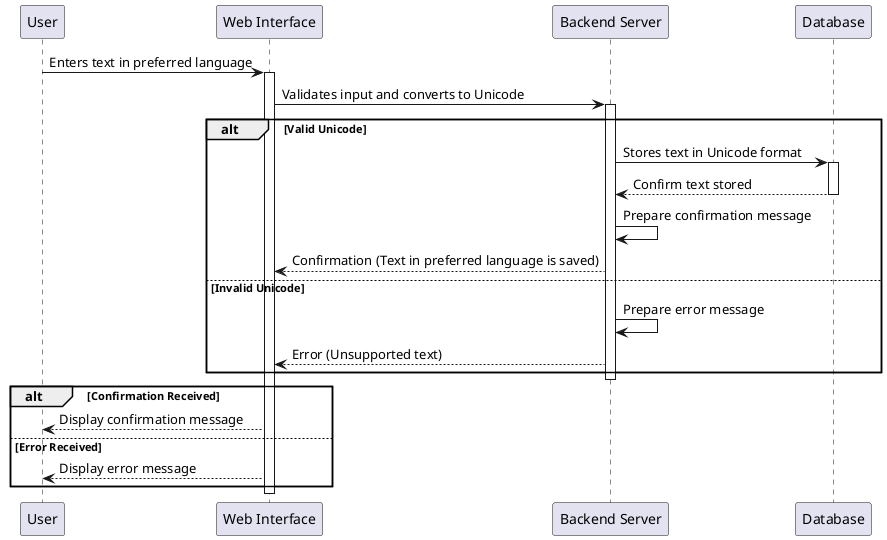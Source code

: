 @startuml
participant User
participant "Web Interface" as Web
participant "Backend Server" as Backend
participant "Database" as DB

User -> Web : Enters text in preferred language
activate Web

Web -> Backend : Validates input and converts to Unicode
activate Backend

alt Valid Unicode
    Backend -> DB : Stores text in Unicode format
    activate DB
    DB --> Backend : Confirm text stored
    deactivate DB
    
    Backend -> Backend : Prepare confirmation message
    Backend --> Web : Confirmation (Text in preferred language is saved)
else Invalid Unicode
    Backend -> Backend : Prepare error message
    Backend --> Web : Error (Unsupported text)
end
deactivate Backend

alt Confirmation Received
    Web --> User : Display confirmation message
else Error Received
    Web --> User : Display error message
end

deactivate Web
@enduml